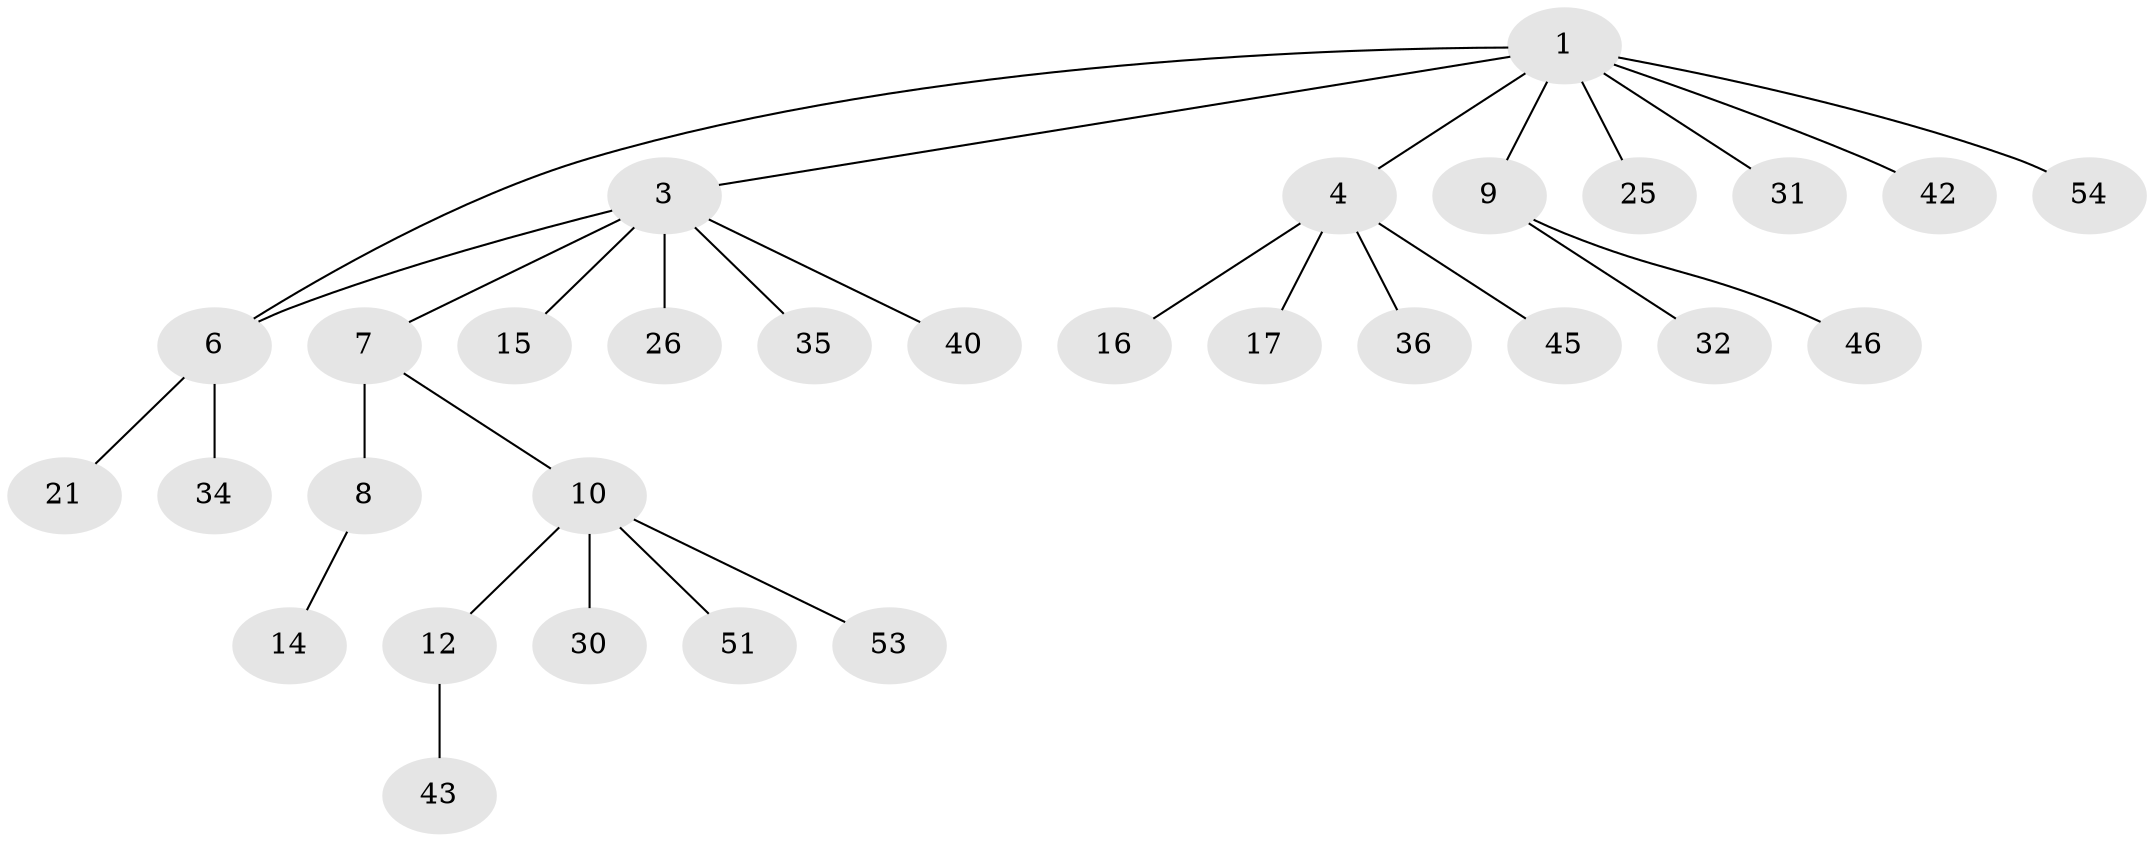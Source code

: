 // original degree distribution, {4: 0.06666666666666667, 6: 0.06666666666666667, 3: 0.13333333333333333, 2: 0.2, 1: 0.5333333333333333}
// Generated by graph-tools (version 1.1) at 2025/16/03/04/25 18:16:55]
// undirected, 30 vertices, 30 edges
graph export_dot {
graph [start="1"]
  node [color=gray90,style=filled];
  1 [super="+2"];
  3 [super="+5+20"];
  4 [super="+13+19+11"];
  6 [super="+33+27+28"];
  7;
  8 [super="+44"];
  9;
  10 [super="+41+24"];
  12;
  14;
  15 [super="+59+22"];
  16 [super="+18"];
  17;
  21 [super="+52+47+29+39+23"];
  25 [super="+58"];
  26 [super="+56"];
  30 [super="+50+38"];
  31;
  32;
  34;
  35;
  36;
  40;
  42;
  43 [super="+57"];
  45 [super="+55"];
  46;
  51;
  53 [super="+60"];
  54;
  1 -- 4;
  1 -- 54;
  1 -- 3;
  1 -- 9;
  1 -- 42;
  1 -- 25;
  1 -- 31;
  1 -- 6;
  3 -- 15;
  3 -- 26;
  3 -- 6;
  3 -- 7;
  3 -- 40;
  3 -- 35;
  4 -- 17;
  4 -- 45;
  4 -- 36;
  4 -- 16;
  6 -- 21;
  6 -- 34;
  7 -- 8;
  7 -- 10;
  8 -- 14;
  9 -- 32;
  9 -- 46;
  10 -- 12;
  10 -- 30;
  10 -- 53;
  10 -- 51;
  12 -- 43;
}
